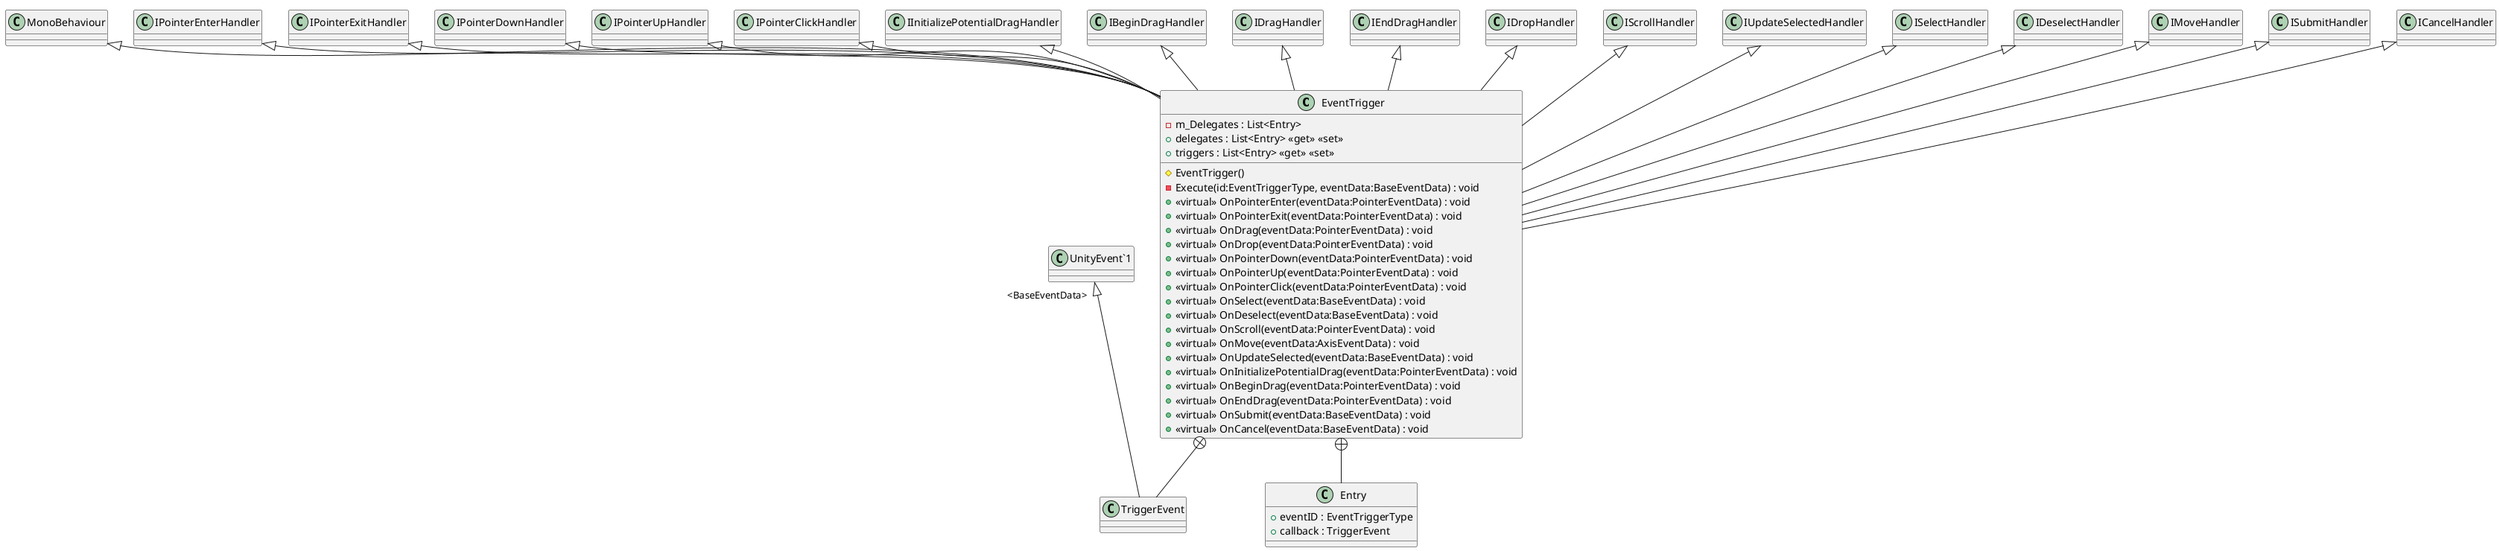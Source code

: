 @startuml
class EventTrigger {
    - m_Delegates : List<Entry>
    + delegates : List<Entry> <<get>> <<set>>
    # EventTrigger()
    + triggers : List<Entry> <<get>> <<set>>
    - Execute(id:EventTriggerType, eventData:BaseEventData) : void
    + <<virtual>> OnPointerEnter(eventData:PointerEventData) : void
    + <<virtual>> OnPointerExit(eventData:PointerEventData) : void
    + <<virtual>> OnDrag(eventData:PointerEventData) : void
    + <<virtual>> OnDrop(eventData:PointerEventData) : void
    + <<virtual>> OnPointerDown(eventData:PointerEventData) : void
    + <<virtual>> OnPointerUp(eventData:PointerEventData) : void
    + <<virtual>> OnPointerClick(eventData:PointerEventData) : void
    + <<virtual>> OnSelect(eventData:BaseEventData) : void
    + <<virtual>> OnDeselect(eventData:BaseEventData) : void
    + <<virtual>> OnScroll(eventData:PointerEventData) : void
    + <<virtual>> OnMove(eventData:AxisEventData) : void
    + <<virtual>> OnUpdateSelected(eventData:BaseEventData) : void
    + <<virtual>> OnInitializePotentialDrag(eventData:PointerEventData) : void
    + <<virtual>> OnBeginDrag(eventData:PointerEventData) : void
    + <<virtual>> OnEndDrag(eventData:PointerEventData) : void
    + <<virtual>> OnSubmit(eventData:BaseEventData) : void
    + <<virtual>> OnCancel(eventData:BaseEventData) : void
}
class TriggerEvent {
}
class Entry {
    + eventID : EventTriggerType
    + callback : TriggerEvent
}
MonoBehaviour <|-- EventTrigger
IPointerEnterHandler <|-- EventTrigger
IPointerExitHandler <|-- EventTrigger
IPointerDownHandler <|-- EventTrigger
IPointerUpHandler <|-- EventTrigger
IPointerClickHandler <|-- EventTrigger
IInitializePotentialDragHandler <|-- EventTrigger
IBeginDragHandler <|-- EventTrigger
IDragHandler <|-- EventTrigger
IEndDragHandler <|-- EventTrigger
IDropHandler <|-- EventTrigger
IScrollHandler <|-- EventTrigger
IUpdateSelectedHandler <|-- EventTrigger
ISelectHandler <|-- EventTrigger
IDeselectHandler <|-- EventTrigger
IMoveHandler <|-- EventTrigger
ISubmitHandler <|-- EventTrigger
ICancelHandler <|-- EventTrigger
EventTrigger +-- TriggerEvent
"UnityEvent`1" "<BaseEventData>" <|-- TriggerEvent
EventTrigger +-- Entry
@enduml
